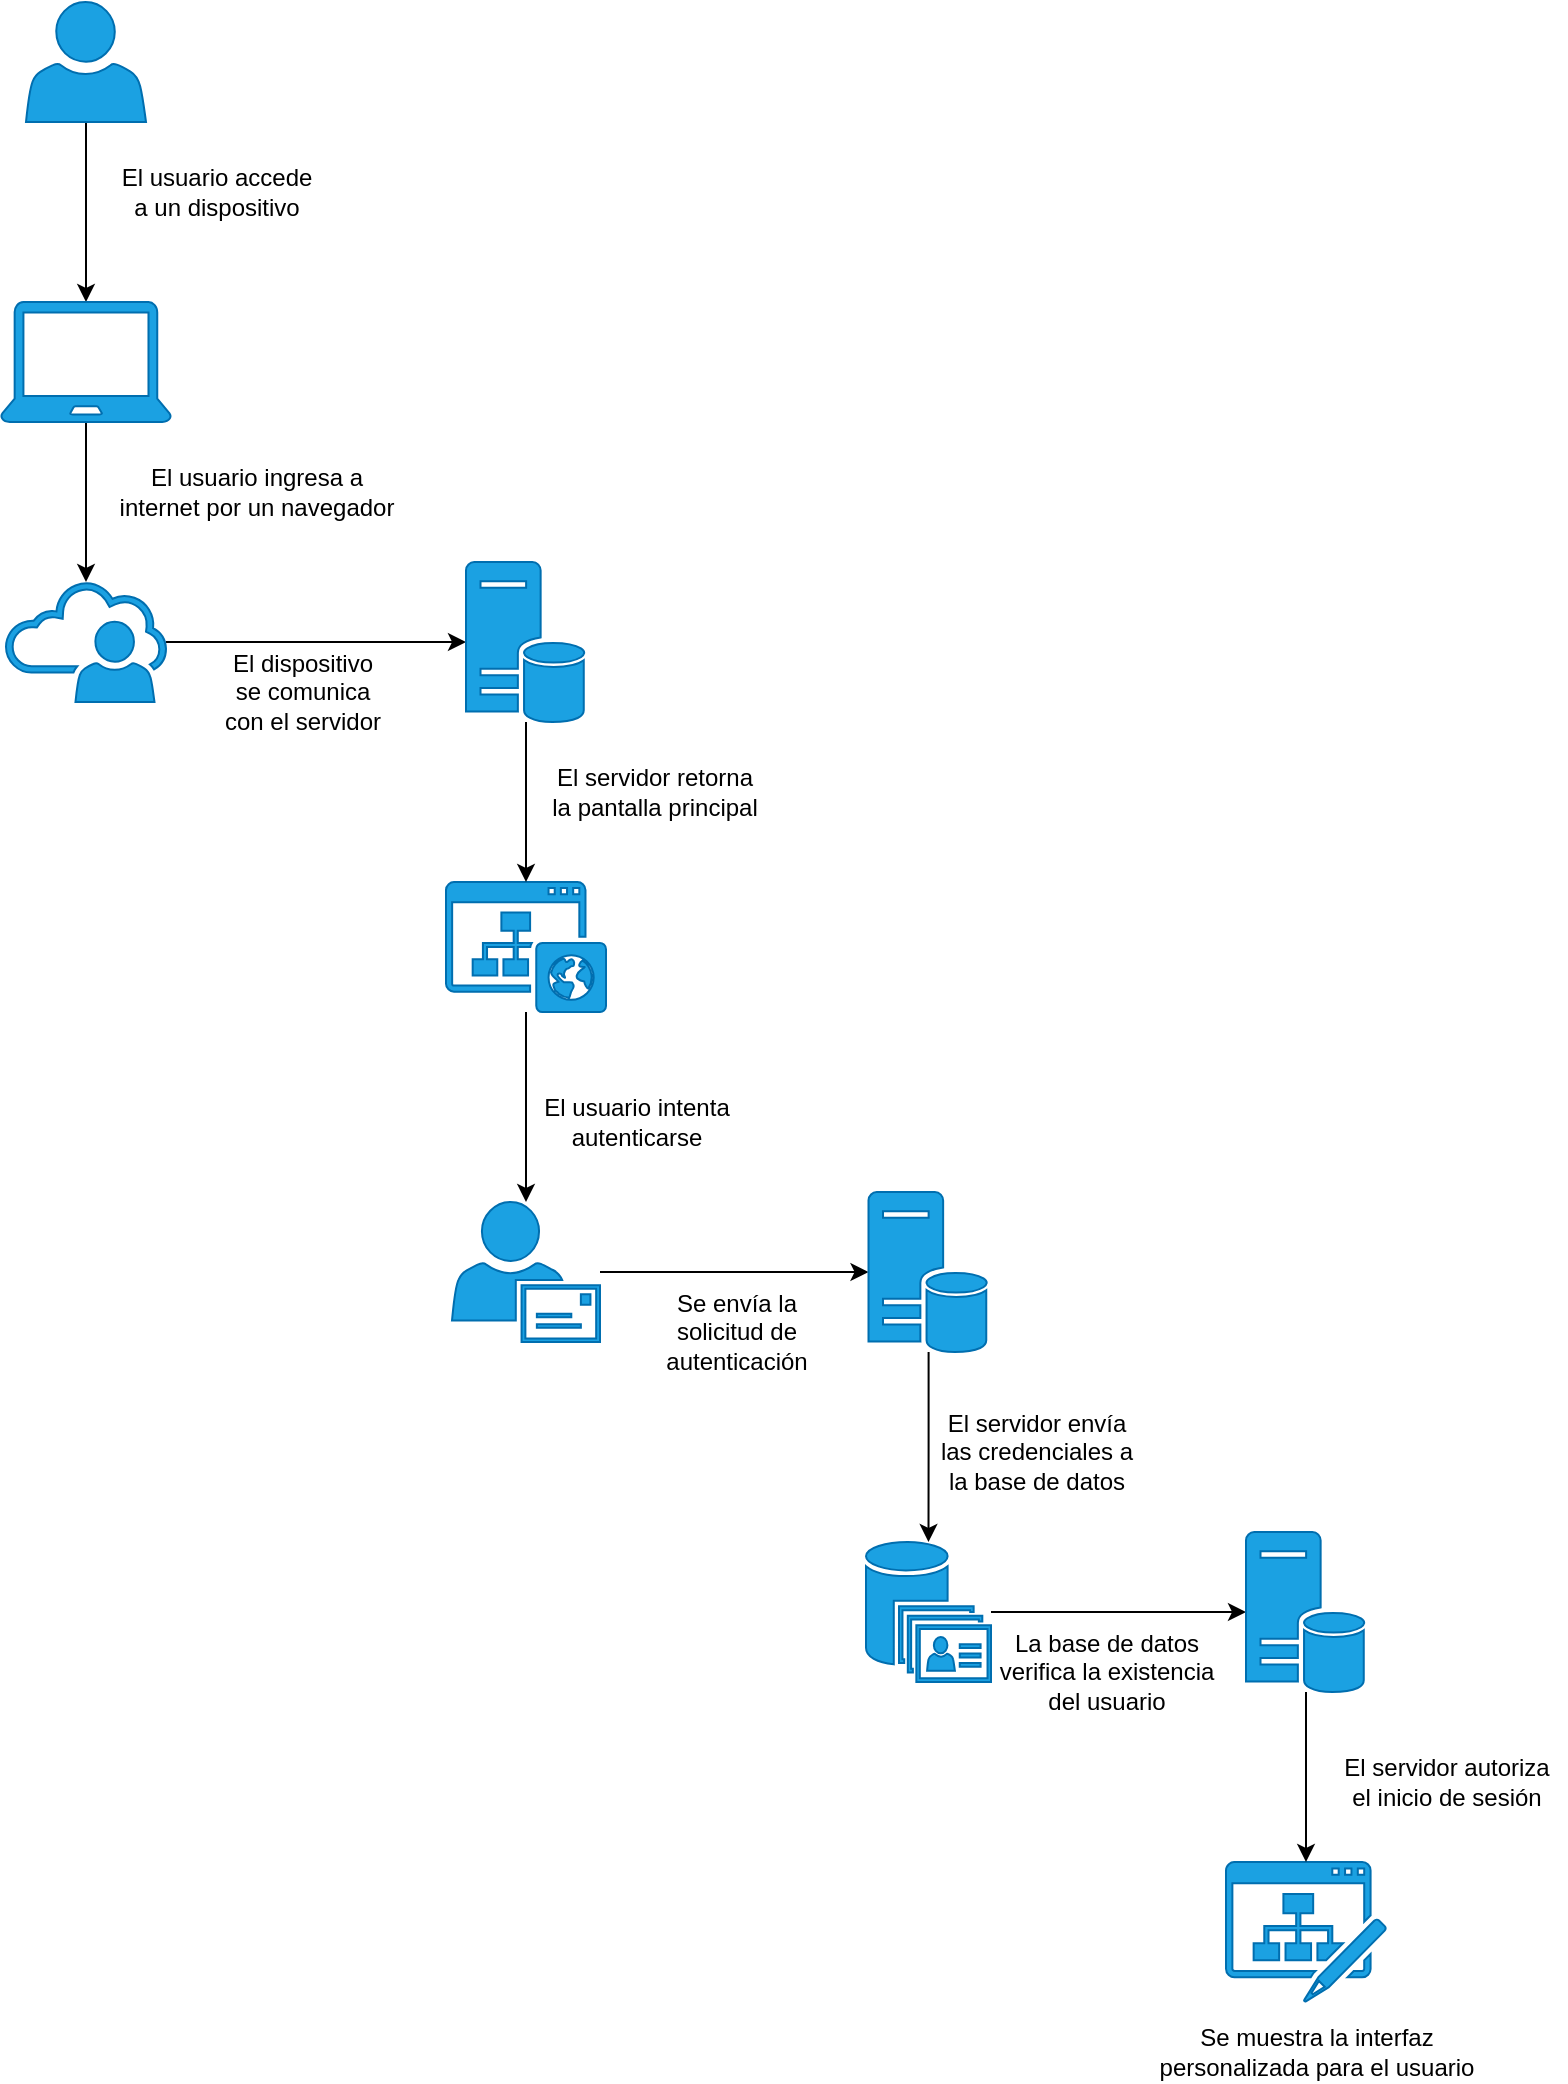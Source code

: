<mxfile version="14.2.4" type="embed">
    <diagram id="HOIvwQiRIyDGbFuzB1kG" name="Page-1">
        <mxGraphModel dx="649" dy="478" grid="1" gridSize="10" guides="1" tooltips="1" connect="1" arrows="1" fold="1" page="1" pageScale="1" pageWidth="827" pageHeight="1169" math="0" shadow="0">
            <root>
                <mxCell id="0"/>
                <mxCell id="1" parent="0"/>
                <mxCell id="7" style="edgeStyle=orthogonalEdgeStyle;rounded=0;orthogonalLoop=1;jettySize=auto;html=1;" edge="1" parent="1" source="2" target="6">
                    <mxGeometry relative="1" as="geometry"/>
                </mxCell>
                <mxCell id="2" value="" style="pointerEvents=1;shadow=0;dashed=0;html=1;labelPosition=center;verticalLabelPosition=bottom;verticalAlign=top;outlineConnect=0;align=center;shape=mxgraph.office.users.user;fillColor=#1ba1e2;strokeColor=#006EAF;fontColor=#ffffff;" vertex="1" parent="1">
                    <mxGeometry x="40" y="40" width="60" height="60" as="geometry"/>
                </mxCell>
                <mxCell id="29" style="edgeStyle=orthogonalEdgeStyle;rounded=0;orthogonalLoop=1;jettySize=auto;html=1;" edge="1" parent="1" source="4" target="18">
                    <mxGeometry relative="1" as="geometry"/>
                </mxCell>
                <mxCell id="4" value="" style="pointerEvents=1;shadow=0;dashed=0;html=1;strokeColor=#006EAF;fillColor=#1ba1e2;labelPosition=center;verticalLabelPosition=bottom;verticalAlign=top;outlineConnect=0;align=center;shape=mxgraph.office.sites.website_public;fontColor=#ffffff;" vertex="1" parent="1">
                    <mxGeometry x="250" y="480" width="80" height="65" as="geometry"/>
                </mxCell>
                <mxCell id="11" style="edgeStyle=orthogonalEdgeStyle;rounded=0;orthogonalLoop=1;jettySize=auto;html=1;" edge="1" parent="1" source="6" target="10">
                    <mxGeometry relative="1" as="geometry"/>
                </mxCell>
                <mxCell id="6" value="" style="pointerEvents=1;shadow=0;dashed=0;html=1;strokeColor=#006EAF;fillColor=#1ba1e2;labelPosition=center;verticalLabelPosition=bottom;verticalAlign=top;outlineConnect=0;align=center;shape=mxgraph.office.devices.laptop;fontColor=#ffffff;" vertex="1" parent="1">
                    <mxGeometry x="27.5" y="190" width="85" height="60" as="geometry"/>
                </mxCell>
                <mxCell id="16" style="edgeStyle=orthogonalEdgeStyle;rounded=0;orthogonalLoop=1;jettySize=auto;html=1;" edge="1" parent="1" source="10" target="15">
                    <mxGeometry relative="1" as="geometry"/>
                </mxCell>
                <mxCell id="10" value="" style="pointerEvents=1;shadow=0;dashed=0;html=1;strokeColor=#006EAF;fillColor=#1ba1e2;labelPosition=center;verticalLabelPosition=bottom;verticalAlign=top;outlineConnect=0;align=center;shape=mxgraph.office.users.online_user;fontColor=#ffffff;" vertex="1" parent="1">
                    <mxGeometry x="30" y="330" width="80" height="60" as="geometry"/>
                </mxCell>
                <mxCell id="17" style="edgeStyle=orthogonalEdgeStyle;rounded=0;orthogonalLoop=1;jettySize=auto;html=1;" edge="1" parent="1" source="15" target="4">
                    <mxGeometry relative="1" as="geometry"/>
                </mxCell>
                <mxCell id="15" value="" style="pointerEvents=1;shadow=0;dashed=0;html=1;strokeColor=#006EAF;fillColor=#1ba1e2;labelPosition=center;verticalLabelPosition=bottom;verticalAlign=top;outlineConnect=0;align=center;shape=mxgraph.office.servers.database_server;fontColor=#ffffff;" vertex="1" parent="1">
                    <mxGeometry x="260" y="320" width="60" height="80" as="geometry"/>
                </mxCell>
                <mxCell id="23" style="edgeStyle=orthogonalEdgeStyle;rounded=0;orthogonalLoop=1;jettySize=auto;html=1;" edge="1" parent="1" source="18" target="22">
                    <mxGeometry relative="1" as="geometry"/>
                </mxCell>
                <mxCell id="18" value="" style="pointerEvents=1;shadow=0;dashed=0;html=1;strokeColor=#006EAF;fillColor=#1ba1e2;labelPosition=center;verticalLabelPosition=bottom;verticalAlign=top;outlineConnect=0;align=center;shape=mxgraph.office.users.mail_user;fontColor=#ffffff;" vertex="1" parent="1">
                    <mxGeometry x="253" y="640" width="74" height="70" as="geometry"/>
                </mxCell>
                <mxCell id="26" style="edgeStyle=orthogonalEdgeStyle;rounded=0;orthogonalLoop=1;jettySize=auto;html=1;" edge="1" parent="1" source="22" target="25">
                    <mxGeometry relative="1" as="geometry"/>
                </mxCell>
                <mxCell id="22" value="" style="pointerEvents=1;shadow=0;dashed=0;html=1;strokeColor=#006EAF;fillColor=#1ba1e2;labelPosition=center;verticalLabelPosition=bottom;verticalAlign=top;outlineConnect=0;align=center;shape=mxgraph.office.servers.database_server;fontColor=#ffffff;" vertex="1" parent="1">
                    <mxGeometry x="461.25" y="635" width="60" height="80" as="geometry"/>
                </mxCell>
                <mxCell id="41" style="edgeStyle=orthogonalEdgeStyle;rounded=0;orthogonalLoop=1;jettySize=auto;html=1;" edge="1" parent="1" source="25" target="40">
                    <mxGeometry relative="1" as="geometry"/>
                </mxCell>
                <mxCell id="25" value="" style="shadow=0;dashed=0;html=1;strokeColor=#006EAF;fillColor=#1ba1e2;labelPosition=center;verticalLabelPosition=bottom;verticalAlign=top;outlineConnect=0;align=center;shape=mxgraph.office.databases.unified_contact_store;fontColor=#ffffff;" vertex="1" parent="1">
                    <mxGeometry x="460" y="810" width="62.5" height="70" as="geometry"/>
                </mxCell>
                <mxCell id="30" value="" style="pointerEvents=1;shadow=0;dashed=0;html=1;strokeColor=#006EAF;fillColor=#1ba1e2;labelPosition=center;verticalLabelPosition=bottom;verticalAlign=top;outlineConnect=0;align=center;shape=mxgraph.office.sites.blog_site;fontColor=#ffffff;" vertex="1" parent="1">
                    <mxGeometry x="640" y="970" width="80" height="70" as="geometry"/>
                </mxCell>
                <mxCell id="32" value="El usuario accede&lt;br&gt;a un dispositivo" style="text;html=1;align=center;verticalAlign=middle;resizable=0;points=[];autosize=1;" vertex="1" parent="1">
                    <mxGeometry x="80" y="120" width="110" height="30" as="geometry"/>
                </mxCell>
                <mxCell id="33" value="El usuario ingresa a&lt;br&gt;internet por un navegador" style="text;html=1;align=center;verticalAlign=middle;resizable=0;points=[];autosize=1;" vertex="1" parent="1">
                    <mxGeometry x="80" y="270" width="150" height="30" as="geometry"/>
                </mxCell>
                <mxCell id="34" value="El dispositivo&lt;br&gt;se comunica&lt;br&gt;con el servidor" style="text;html=1;align=center;verticalAlign=middle;resizable=0;points=[];autosize=1;" vertex="1" parent="1">
                    <mxGeometry x="133" y="360" width="90" height="50" as="geometry"/>
                </mxCell>
                <mxCell id="35" value="El servidor retorna&lt;br&gt;la pantalla principal" style="text;html=1;align=center;verticalAlign=middle;resizable=0;points=[];autosize=1;" vertex="1" parent="1">
                    <mxGeometry x="294" y="420" width="120" height="30" as="geometry"/>
                </mxCell>
                <mxCell id="36" value="El usuario intenta&lt;br&gt;autenticarse" style="text;html=1;align=center;verticalAlign=middle;resizable=0;points=[];autosize=1;" vertex="1" parent="1">
                    <mxGeometry x="290" y="585" width="110" height="30" as="geometry"/>
                </mxCell>
                <mxCell id="37" value="Se envía la&lt;br&gt;solicitud de&lt;br&gt;autenticación" style="text;html=1;align=center;verticalAlign=middle;resizable=0;points=[];autosize=1;" vertex="1" parent="1">
                    <mxGeometry x="350" y="680" width="90" height="50" as="geometry"/>
                </mxCell>
                <mxCell id="38" value="El servidor envía&lt;br&gt;las credenciales a&lt;br&gt;la base de datos" style="text;html=1;align=center;verticalAlign=middle;resizable=0;points=[];autosize=1;" vertex="1" parent="1">
                    <mxGeometry x="490" y="740" width="110" height="50" as="geometry"/>
                </mxCell>
                <mxCell id="39" value="La base de datos&lt;br&gt;verifica la existencia&lt;br&gt;del usuario" style="text;html=1;align=center;verticalAlign=middle;resizable=0;points=[];autosize=1;" vertex="1" parent="1">
                    <mxGeometry x="520" y="850" width="120" height="50" as="geometry"/>
                </mxCell>
                <mxCell id="42" style="edgeStyle=orthogonalEdgeStyle;rounded=0;orthogonalLoop=1;jettySize=auto;html=1;" edge="1" parent="1" source="40" target="30">
                    <mxGeometry relative="1" as="geometry"/>
                </mxCell>
                <mxCell id="40" value="" style="pointerEvents=1;shadow=0;dashed=0;html=1;strokeColor=#006EAF;fillColor=#1ba1e2;labelPosition=center;verticalLabelPosition=bottom;verticalAlign=top;outlineConnect=0;align=center;shape=mxgraph.office.servers.database_server;fontColor=#ffffff;" vertex="1" parent="1">
                    <mxGeometry x="650" y="805" width="60" height="80" as="geometry"/>
                </mxCell>
                <mxCell id="43" value="El servidor autoriza&lt;br&gt;el inicio de sesión" style="text;html=1;align=center;verticalAlign=middle;resizable=0;points=[];autosize=1;" vertex="1" parent="1">
                    <mxGeometry x="690" y="915" width="120" height="30" as="geometry"/>
                </mxCell>
                <mxCell id="44" value="Se muestra la interfaz&lt;br&gt;personalizada para el usuario" style="text;html=1;align=center;verticalAlign=middle;resizable=0;points=[];autosize=1;" vertex="1" parent="1">
                    <mxGeometry x="600" y="1050" width="170" height="30" as="geometry"/>
                </mxCell>
            </root>
        </mxGraphModel>
    </diagram>
</mxfile>